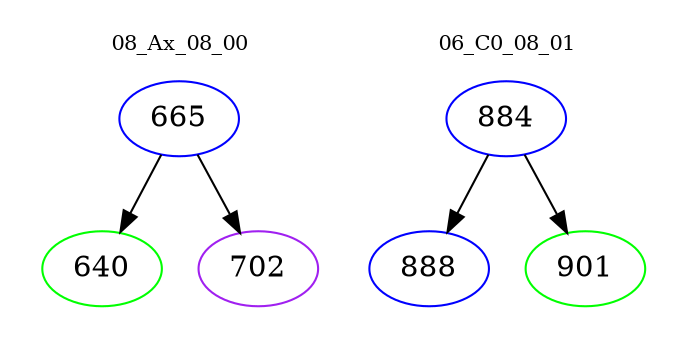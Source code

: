 digraph{
subgraph cluster_0 {
color = white
label = "08_Ax_08_00";
fontsize=10;
T0_665 [label="665", color="blue"]
T0_665 -> T0_640 [color="black"]
T0_640 [label="640", color="green"]
T0_665 -> T0_702 [color="black"]
T0_702 [label="702", color="purple"]
}
subgraph cluster_1 {
color = white
label = "06_C0_08_01";
fontsize=10;
T1_884 [label="884", color="blue"]
T1_884 -> T1_888 [color="black"]
T1_888 [label="888", color="blue"]
T1_884 -> T1_901 [color="black"]
T1_901 [label="901", color="green"]
}
}
